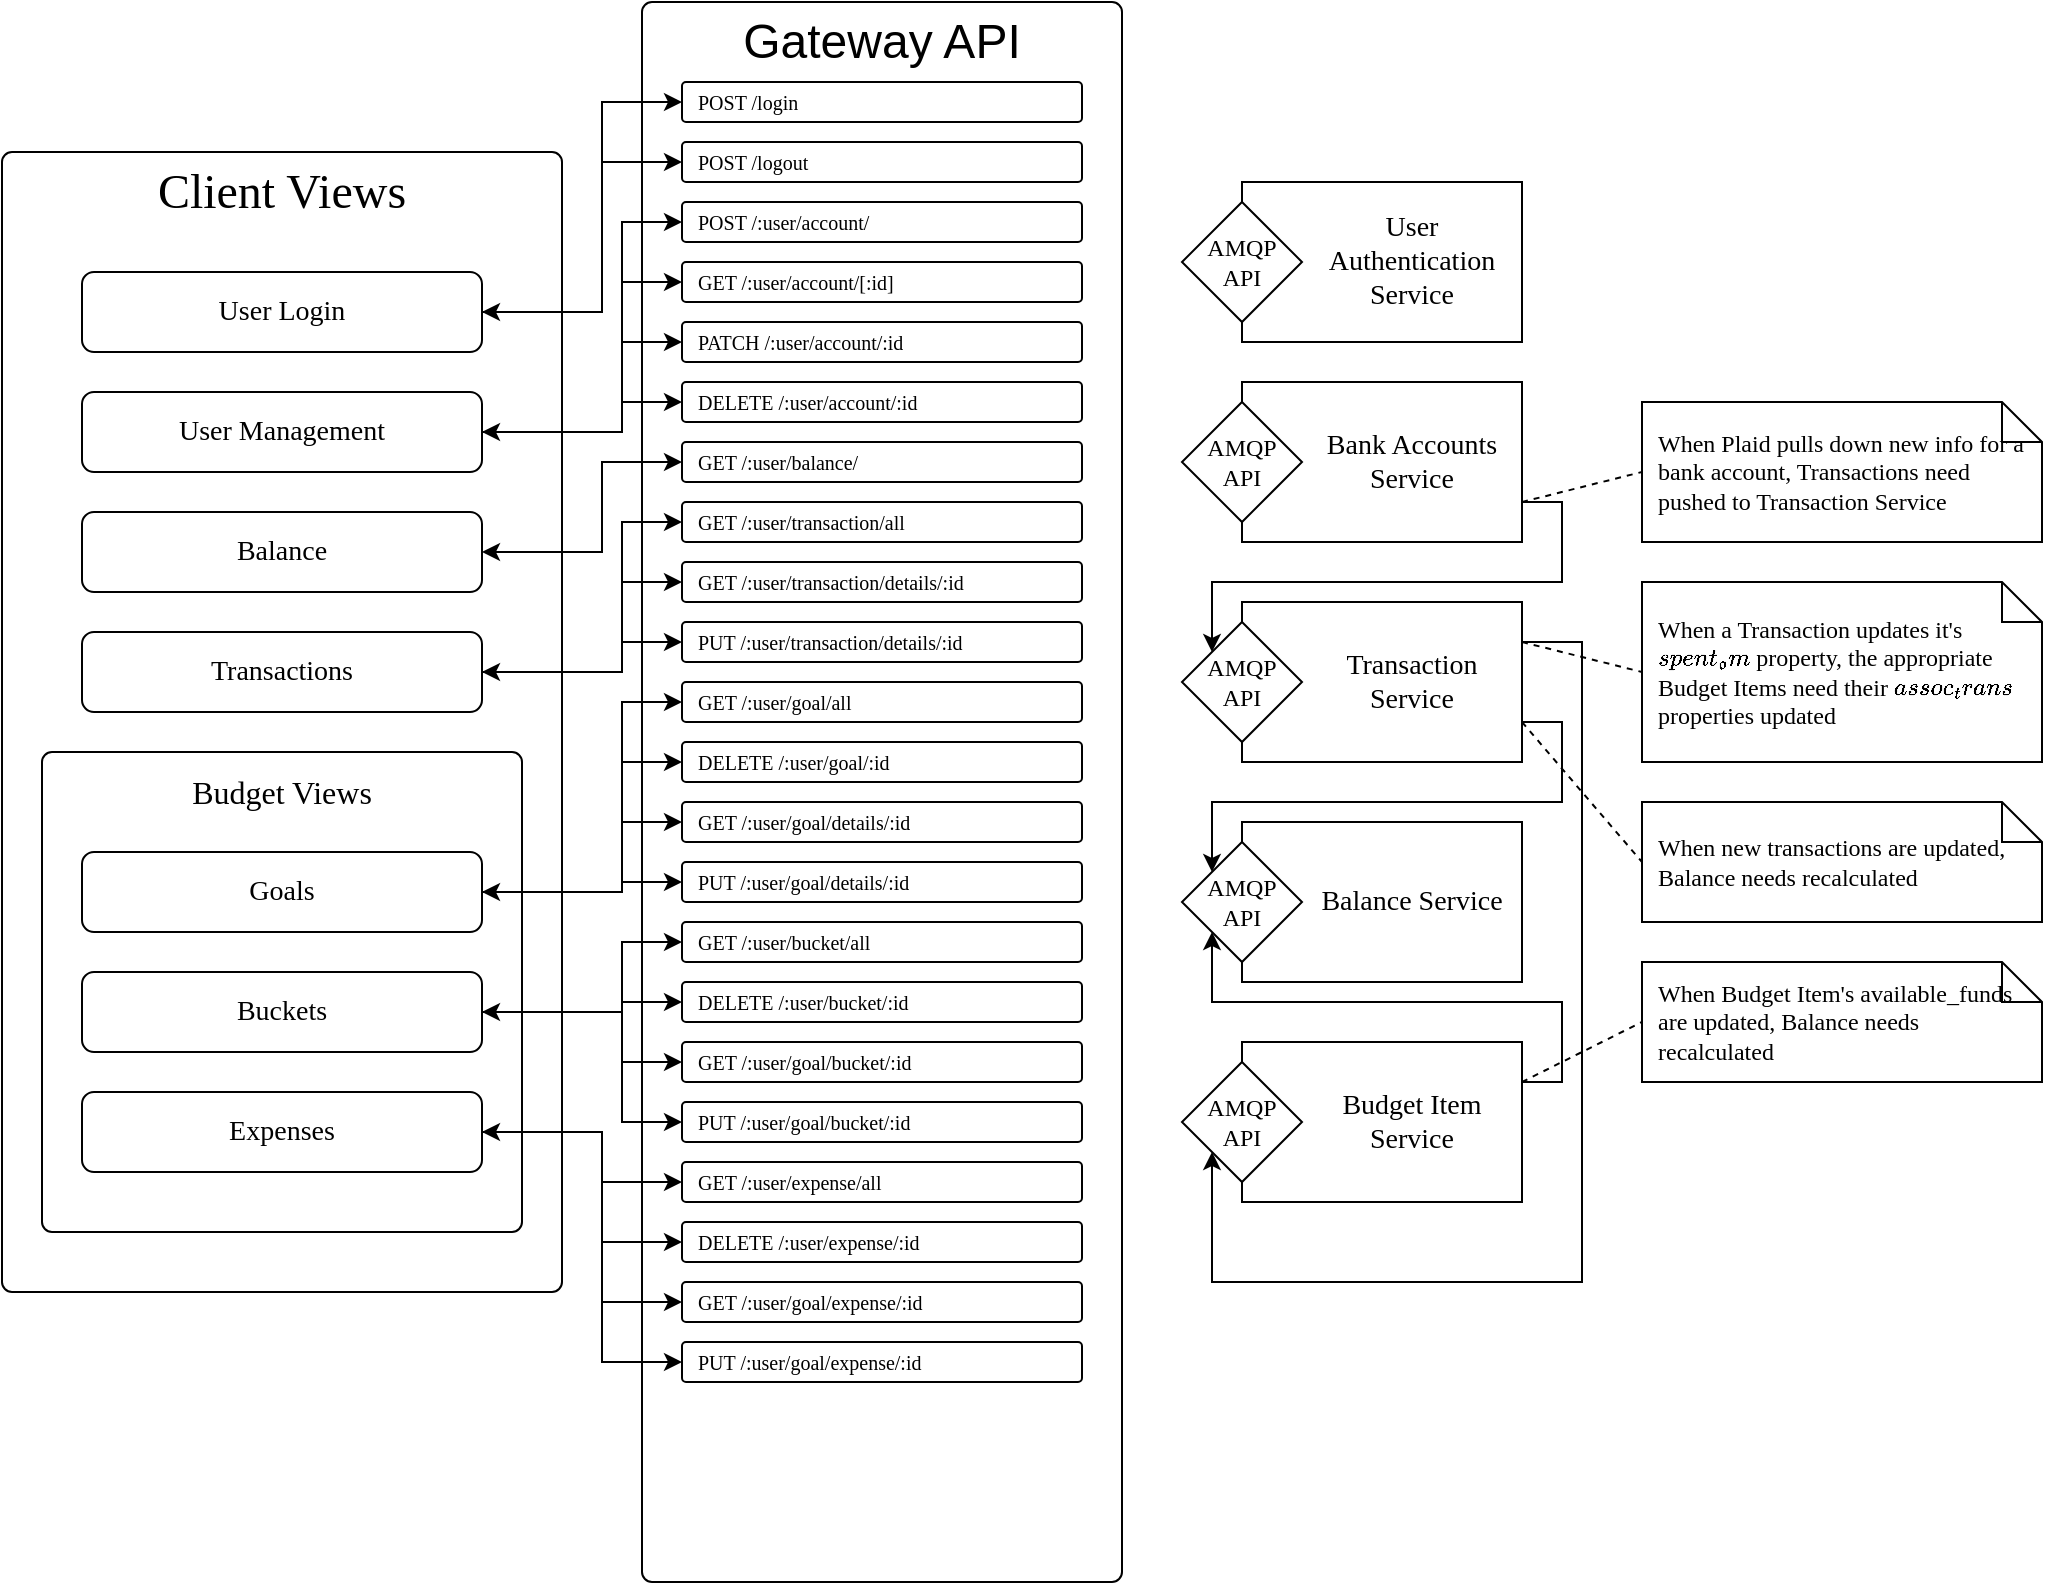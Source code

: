 <mxfile version="14.2.3" type="github">
  <diagram name="Page-1" id="9f46799a-70d6-7492-0946-bef42562c5a5">
    <mxGraphModel dx="1108" dy="791" grid="1" gridSize="10" guides="1" tooltips="1" connect="1" arrows="1" fold="1" page="1" pageScale="1" pageWidth="1100" pageHeight="850" background="#ffffff" math="0" shadow="0">
      <root>
        <mxCell id="0" />
        <mxCell id="1" parent="0" />
        <mxCell id="WWAp1A02eeEXavUCdxNv-20" value="" style="group;fontFamily=Verdana;" parent="1" vertex="1" connectable="0">
          <mxGeometry x="630" y="130" width="170" height="80" as="geometry" />
        </mxCell>
        <mxCell id="WWAp1A02eeEXavUCdxNv-17" value="" style="html=1;dashed=0;whitespace=wrap;whiteSpace=wrap;fontFamily=Verdana;" parent="WWAp1A02eeEXavUCdxNv-20" vertex="1">
          <mxGeometry x="30" width="140" height="80" as="geometry" />
        </mxCell>
        <mxCell id="WWAp1A02eeEXavUCdxNv-18" value="&lt;div&gt;AMQP &lt;br&gt;&lt;/div&gt;&lt;div&gt;API&lt;/div&gt;" style="shape=rhombus;html=1;dashed=0;whitespace=wrap;perimeter=rhombusPerimeter;whiteSpace=wrap;fontSize=12;fontFamily=Verdana;" parent="WWAp1A02eeEXavUCdxNv-20" vertex="1">
          <mxGeometry y="10" width="60" height="60" as="geometry" />
        </mxCell>
        <mxCell id="WWAp1A02eeEXavUCdxNv-19" value="User Authentication Service" style="text;html=1;strokeColor=none;fillColor=none;align=center;verticalAlign=middle;whiteSpace=wrap;rounded=0;dashed=1;fontSize=14;fontFamily=Verdana;" parent="WWAp1A02eeEXavUCdxNv-20" vertex="1">
          <mxGeometry x="60" width="110" height="80" as="geometry" />
        </mxCell>
        <mxCell id="WWAp1A02eeEXavUCdxNv-25" value="" style="group;fontFamily=Verdana;" parent="1" vertex="1" connectable="0">
          <mxGeometry x="630" y="230" width="170" height="80" as="geometry" />
        </mxCell>
        <mxCell id="WWAp1A02eeEXavUCdxNv-26" value="" style="html=1;dashed=0;whitespace=wrap;whiteSpace=wrap;fontFamily=Verdana;" parent="WWAp1A02eeEXavUCdxNv-25" vertex="1">
          <mxGeometry x="30" width="140" height="80" as="geometry" />
        </mxCell>
        <mxCell id="WWAp1A02eeEXavUCdxNv-27" value="&lt;div&gt;AMQP &lt;br&gt;&lt;/div&gt;&lt;div&gt;API&lt;/div&gt;" style="shape=rhombus;html=1;dashed=0;whitespace=wrap;perimeter=rhombusPerimeter;whiteSpace=wrap;fontSize=12;fontFamily=Verdana;" parent="WWAp1A02eeEXavUCdxNv-25" vertex="1">
          <mxGeometry y="10" width="60" height="60" as="geometry" />
        </mxCell>
        <mxCell id="WWAp1A02eeEXavUCdxNv-28" value="Bank Accounts Service" style="text;html=1;strokeColor=none;fillColor=none;align=center;verticalAlign=middle;whiteSpace=wrap;rounded=0;dashed=1;fontSize=14;fontFamily=Verdana;" parent="WWAp1A02eeEXavUCdxNv-25" vertex="1">
          <mxGeometry x="60" width="110" height="80" as="geometry" />
        </mxCell>
        <mxCell id="WWAp1A02eeEXavUCdxNv-29" value="" style="group;fontFamily=Verdana;" parent="1" vertex="1" connectable="0">
          <mxGeometry x="630" y="340" width="170" height="190" as="geometry" />
        </mxCell>
        <mxCell id="WWAp1A02eeEXavUCdxNv-30" value="" style="html=1;dashed=0;whitespace=wrap;whiteSpace=wrap;fontFamily=Verdana;" parent="WWAp1A02eeEXavUCdxNv-29" vertex="1">
          <mxGeometry x="30" width="140" height="80" as="geometry" />
        </mxCell>
        <mxCell id="WWAp1A02eeEXavUCdxNv-31" value="&lt;div&gt;AMQP &lt;br&gt;&lt;/div&gt;&lt;div&gt;API&lt;/div&gt;" style="shape=rhombus;html=1;dashed=0;whitespace=wrap;perimeter=rhombusPerimeter;whiteSpace=wrap;fontSize=12;fontFamily=Verdana;" parent="WWAp1A02eeEXavUCdxNv-29" vertex="1">
          <mxGeometry y="10" width="60" height="60" as="geometry" />
        </mxCell>
        <mxCell id="WWAp1A02eeEXavUCdxNv-32" value="Transaction Service" style="text;html=1;strokeColor=none;fillColor=none;align=center;verticalAlign=middle;whiteSpace=wrap;rounded=0;dashed=1;fontSize=14;fontFamily=Verdana;" parent="WWAp1A02eeEXavUCdxNv-29" vertex="1">
          <mxGeometry x="60" width="110" height="80" as="geometry" />
        </mxCell>
        <mxCell id="-1fxc4yib7ofRESS5T0K-24" value="Balance Service" style="text;html=1;strokeColor=none;fillColor=none;align=center;verticalAlign=middle;whiteSpace=wrap;rounded=0;dashed=1;fontSize=14;fontFamily=Verdana;" parent="WWAp1A02eeEXavUCdxNv-29" vertex="1">
          <mxGeometry x="60" y="110" width="110" height="80" as="geometry" />
        </mxCell>
        <mxCell id="ln_ZyMrxEjAvicW-0nf5-8" value="" style="group;fontFamily=Verdana;" parent="1" vertex="1" connectable="0">
          <mxGeometry x="630" y="560" width="170" height="80" as="geometry" />
        </mxCell>
        <mxCell id="ln_ZyMrxEjAvicW-0nf5-9" value="" style="html=1;dashed=0;whitespace=wrap;whiteSpace=wrap;fontFamily=Verdana;" parent="ln_ZyMrxEjAvicW-0nf5-8" vertex="1">
          <mxGeometry x="30" width="140" height="80" as="geometry" />
        </mxCell>
        <mxCell id="ln_ZyMrxEjAvicW-0nf5-10" value="&lt;div&gt;AMQP &lt;br&gt;&lt;/div&gt;&lt;div&gt;API&lt;/div&gt;" style="shape=rhombus;html=1;dashed=0;whitespace=wrap;perimeter=rhombusPerimeter;whiteSpace=wrap;fontSize=12;fontFamily=Verdana;" parent="ln_ZyMrxEjAvicW-0nf5-8" vertex="1">
          <mxGeometry y="10" width="60" height="60" as="geometry" />
        </mxCell>
        <mxCell id="ln_ZyMrxEjAvicW-0nf5-11" value="Budget Item Service" style="text;html=1;strokeColor=none;fillColor=none;align=center;verticalAlign=middle;whiteSpace=wrap;rounded=0;dashed=1;fontSize=14;fontFamily=Verdana;" parent="ln_ZyMrxEjAvicW-0nf5-8" vertex="1">
          <mxGeometry x="60" width="110" height="80" as="geometry" />
        </mxCell>
        <mxCell id="ln_ZyMrxEjAvicW-0nf5-20" value="" style="group;fontFamily=Verdana;" parent="1" vertex="1" connectable="0">
          <mxGeometry x="630" y="450" width="170" height="80" as="geometry" />
        </mxCell>
        <mxCell id="ln_ZyMrxEjAvicW-0nf5-21" value="" style="html=1;dashed=0;whitespace=wrap;whiteSpace=wrap;fontFamily=Verdana;" parent="ln_ZyMrxEjAvicW-0nf5-20" vertex="1">
          <mxGeometry x="30" width="140" height="80" as="geometry" />
        </mxCell>
        <mxCell id="ln_ZyMrxEjAvicW-0nf5-22" value="&lt;div&gt;AMQP &lt;br&gt;&lt;/div&gt;&lt;div&gt;API&lt;/div&gt;" style="shape=rhombus;html=1;dashed=0;whitespace=wrap;perimeter=rhombusPerimeter;whiteSpace=wrap;fontSize=12;fontFamily=Verdana;" parent="ln_ZyMrxEjAvicW-0nf5-20" vertex="1">
          <mxGeometry y="10" width="60" height="60" as="geometry" />
        </mxCell>
        <mxCell id="ln_ZyMrxEjAvicW-0nf5-23" value="Balance Service" style="text;html=1;strokeColor=none;fillColor=none;align=center;verticalAlign=middle;whiteSpace=wrap;rounded=0;dashed=1;fontSize=14;fontFamily=Verdana;" parent="ln_ZyMrxEjAvicW-0nf5-20" vertex="1">
          <mxGeometry x="60" width="110" height="80" as="geometry" />
        </mxCell>
        <mxCell id="ln_ZyMrxEjAvicW-0nf5-34" style="edgeStyle=orthogonalEdgeStyle;rounded=0;orthogonalLoop=1;jettySize=auto;html=1;exitX=1;exitY=0.75;exitDx=0;exitDy=0;startArrow=none;startFill=0;entryX=0;entryY=0;entryDx=0;entryDy=0;fontFamily=Verdana;" parent="1" source="WWAp1A02eeEXavUCdxNv-32" target="ln_ZyMrxEjAvicW-0nf5-22" edge="1">
          <mxGeometry relative="1" as="geometry">
            <mxPoint x="870" y="370" as="targetPoint" />
          </mxGeometry>
        </mxCell>
        <mxCell id="ln_ZyMrxEjAvicW-0nf5-35" style="edgeStyle=orthogonalEdgeStyle;rounded=0;orthogonalLoop=1;jettySize=auto;html=1;exitX=1;exitY=0.75;exitDx=0;exitDy=0;entryX=0;entryY=0;entryDx=0;entryDy=0;fontFamily=Verdana;" parent="1" source="WWAp1A02eeEXavUCdxNv-28" target="WWAp1A02eeEXavUCdxNv-31" edge="1">
          <mxGeometry relative="1" as="geometry" />
        </mxCell>
        <mxCell id="ln_ZyMrxEjAvicW-0nf5-33" style="edgeStyle=orthogonalEdgeStyle;rounded=0;orthogonalLoop=1;jettySize=auto;html=1;exitX=1;exitY=0.25;exitDx=0;exitDy=0;entryX=0;entryY=1;entryDx=0;entryDy=0;fontFamily=Verdana;" parent="1" source="ln_ZyMrxEjAvicW-0nf5-11" target="ln_ZyMrxEjAvicW-0nf5-22" edge="1">
          <mxGeometry relative="1" as="geometry">
            <mxPoint x="790" y="590" as="sourcePoint" />
          </mxGeometry>
        </mxCell>
        <mxCell id="FyMcj3_5UNK_IZjX0zsP-1" style="edgeStyle=orthogonalEdgeStyle;rounded=0;orthogonalLoop=1;jettySize=auto;html=1;startArrow=none;startFill=0;entryX=0;entryY=1;entryDx=0;entryDy=0;exitX=1;exitY=0.25;exitDx=0;exitDy=0;fontFamily=Verdana;" parent="1" source="WWAp1A02eeEXavUCdxNv-32" target="ln_ZyMrxEjAvicW-0nf5-10" edge="1">
          <mxGeometry relative="1" as="geometry">
            <mxPoint x="860" y="640" as="targetPoint" />
            <Array as="points">
              <mxPoint x="830" y="360" />
              <mxPoint x="830" y="680" />
              <mxPoint x="645" y="680" />
            </Array>
          </mxGeometry>
        </mxCell>
        <mxCell id="-1fxc4yib7ofRESS5T0K-5" value="" style="endArrow=none;dashed=1;html=1;entryX=0;entryY=0.5;entryDx=0;entryDy=0;entryPerimeter=0;exitX=1;exitY=0.75;exitDx=0;exitDy=0;fontFamily=Verdana;" parent="1" source="WWAp1A02eeEXavUCdxNv-28" target="-1fxc4yib7ofRESS5T0K-1" edge="1">
          <mxGeometry width="50" height="50" relative="1" as="geometry">
            <mxPoint x="870" y="480" as="sourcePoint" />
            <mxPoint x="980" y="400" as="targetPoint" />
          </mxGeometry>
        </mxCell>
        <mxCell id="-1fxc4yib7ofRESS5T0K-7" value="" style="endArrow=none;dashed=1;html=1;entryX=0;entryY=0.5;entryDx=0;entryDy=0;entryPerimeter=0;exitX=1;exitY=0.25;exitDx=0;exitDy=0;fontFamily=Verdana;" parent="1" source="WWAp1A02eeEXavUCdxNv-32" target="-1fxc4yib7ofRESS5T0K-6" edge="1">
          <mxGeometry width="50" height="50" relative="1" as="geometry">
            <mxPoint x="800" y="540" as="sourcePoint" />
            <mxPoint x="910" y="460" as="targetPoint" />
          </mxGeometry>
        </mxCell>
        <mxCell id="-1fxc4yib7ofRESS5T0K-1" value="When Plaid pulls down new info for a bank account, Transactions need pushed to Transaction Service" style="shape=note;size=20;whiteSpace=wrap;html=1;spacing=8;align=left;fontFamily=Verdana;" parent="1" vertex="1">
          <mxGeometry x="860" y="240" width="200" height="70" as="geometry" />
        </mxCell>
        <mxCell id="-1fxc4yib7ofRESS5T0K-6" value="When a Transaction updates it&#39;s `spent_from` property, the appropriate Budget Items need their `assoc_trans` properties updated" style="shape=note;size=20;whiteSpace=wrap;html=1;spacing=8;align=left;fontFamily=Verdana;" parent="1" vertex="1">
          <mxGeometry x="860" y="330" width="200" height="90" as="geometry" />
        </mxCell>
        <mxCell id="-1fxc4yib7ofRESS5T0K-9" value="" style="endArrow=none;dashed=1;html=1;entryX=0;entryY=0.5;entryDx=0;entryDy=0;entryPerimeter=0;exitX=1;exitY=0.75;exitDx=0;exitDy=0;fontFamily=Verdana;" parent="1" source="WWAp1A02eeEXavUCdxNv-32" target="-1fxc4yib7ofRESS5T0K-10" edge="1">
          <mxGeometry width="50" height="50" relative="1" as="geometry">
            <mxPoint x="790" y="465" as="sourcePoint" />
            <mxPoint x="910" y="565" as="targetPoint" />
          </mxGeometry>
        </mxCell>
        <mxCell id="-1fxc4yib7ofRESS5T0K-10" value="When new transactions are updated, Balance needs recalculated" style="shape=note;size=20;whiteSpace=wrap;html=1;spacing=8;align=left;fontFamily=Verdana;" parent="1" vertex="1">
          <mxGeometry x="860" y="440" width="200" height="60" as="geometry" />
        </mxCell>
        <mxCell id="-1fxc4yib7ofRESS5T0K-11" value="" style="endArrow=none;dashed=1;html=1;entryX=0;entryY=0.5;entryDx=0;entryDy=0;entryPerimeter=0;exitX=1;exitY=0.25;exitDx=0;exitDy=0;fontFamily=Verdana;" parent="1" source="ln_ZyMrxEjAvicW-0nf5-11" target="-1fxc4yib7ofRESS5T0K-12" edge="1">
          <mxGeometry width="50" height="50" relative="1" as="geometry">
            <mxPoint x="793" y="488" as="sourcePoint" />
            <mxPoint x="910" y="645" as="targetPoint" />
          </mxGeometry>
        </mxCell>
        <mxCell id="-1fxc4yib7ofRESS5T0K-12" value="When Budget Item&#39;s available_funds are updated, Balance needs recalculated" style="shape=note;size=20;whiteSpace=wrap;html=1;spacing=8;align=left;fontFamily=Verdana;" parent="1" vertex="1">
          <mxGeometry x="860" y="520" width="200" height="60" as="geometry" />
        </mxCell>
        <mxCell id="-1fxc4yib7ofRESS5T0K-19" value="" style="rounded=1;absoluteArcSize=1;html=1;arcSize=10;align=left;" parent="1" vertex="1">
          <mxGeometry x="40" y="115" width="280" height="570" as="geometry" />
        </mxCell>
        <mxCell id="-1fxc4yib7ofRESS5T0K-37" value="" style="rounded=1;absoluteArcSize=1;html=1;arcSize=10;whiteSpace=wrap;points=[];strokeColor=inherit;fillColor=inherit;" parent="-1fxc4yib7ofRESS5T0K-19" vertex="1">
          <mxGeometry x="20" y="300" width="240" height="240" as="geometry" />
        </mxCell>
        <mxCell id="-1fxc4yib7ofRESS5T0K-20" value="Client Views" style="html=1;shape=mxgraph.er.anchor;whiteSpace=wrap;fontFamily=Verdana;fontSize=24;" parent="-1fxc4yib7ofRESS5T0K-19" vertex="1">
          <mxGeometry width="280" height="40" as="geometry" />
        </mxCell>
        <mxCell id="-1fxc4yib7ofRESS5T0K-22" value="User Login" style="whiteSpace=wrap;html=1;align=center;rounded=1;fontFamily=Verdana;fontSize=14;" parent="-1fxc4yib7ofRESS5T0K-19" vertex="1">
          <mxGeometry x="40" y="60" width="200" height="40" as="geometry" />
        </mxCell>
        <mxCell id="-1fxc4yib7ofRESS5T0K-25" value="&lt;div&gt;User Management&lt;/div&gt;" style="whiteSpace=wrap;html=1;align=center;rounded=1;fontFamily=Verdana;fontSize=14;" parent="-1fxc4yib7ofRESS5T0K-19" vertex="1">
          <mxGeometry x="40" y="120" width="200" height="40" as="geometry" />
        </mxCell>
        <mxCell id="-1fxc4yib7ofRESS5T0K-26" value="Balance" style="whiteSpace=wrap;html=1;align=center;rounded=1;fontFamily=Verdana;fontSize=14;" parent="-1fxc4yib7ofRESS5T0K-19" vertex="1">
          <mxGeometry x="40" y="180" width="200" height="40" as="geometry" />
        </mxCell>
        <mxCell id="-1fxc4yib7ofRESS5T0K-27" value="Transactions" style="whiteSpace=wrap;html=1;align=center;rounded=1;fontFamily=Verdana;fontSize=14;" parent="-1fxc4yib7ofRESS5T0K-19" vertex="1">
          <mxGeometry x="40" y="240" width="200" height="40" as="geometry" />
        </mxCell>
        <mxCell id="-1fxc4yib7ofRESS5T0K-38" value="Budget Views" style="text;html=1;strokeColor=none;fillColor=none;align=center;verticalAlign=middle;whiteSpace=wrap;rounded=0;fontFamily=Verdana;fontSize=16;" parent="-1fxc4yib7ofRESS5T0K-19" vertex="1">
          <mxGeometry x="20" y="300" width="240" height="40" as="geometry" />
        </mxCell>
        <mxCell id="-1fxc4yib7ofRESS5T0K-28" value="Goals" style="whiteSpace=wrap;html=1;align=center;rounded=1;fontFamily=Verdana;fontSize=14;" parent="-1fxc4yib7ofRESS5T0K-19" vertex="1">
          <mxGeometry x="40" y="350" width="200" height="40" as="geometry" />
        </mxCell>
        <mxCell id="-1fxc4yib7ofRESS5T0K-29" value="Buckets" style="whiteSpace=wrap;html=1;align=center;rounded=1;fontFamily=Verdana;fontSize=14;" parent="-1fxc4yib7ofRESS5T0K-19" vertex="1">
          <mxGeometry x="40" y="410" width="200" height="40" as="geometry" />
        </mxCell>
        <mxCell id="-1fxc4yib7ofRESS5T0K-30" value="Expenses" style="whiteSpace=wrap;html=1;align=center;rounded=1;fontFamily=Verdana;fontSize=14;" parent="-1fxc4yib7ofRESS5T0K-19" vertex="1">
          <mxGeometry x="40" y="470" width="200" height="40" as="geometry" />
        </mxCell>
        <mxCell id="-1fxc4yib7ofRESS5T0K-52" value="" style="rounded=1;absoluteArcSize=1;html=1;arcSize=10;strokeColor=#000000;fontFamily=Verdana;fontSize=16;align=left;" parent="1" vertex="1">
          <mxGeometry x="360" y="40" width="240" height="790" as="geometry" />
        </mxCell>
        <mxCell id="-1fxc4yib7ofRESS5T0K-90" style="edgeStyle=elbowEdgeStyle;rounded=0;orthogonalLoop=1;jettySize=auto;html=1;exitX=1;exitY=0.5;exitDx=0;exitDy=0;entryX=0;entryY=0.5;entryDx=0;entryDy=0;fontFamily=Verdana;fontSize=10;" parent="1" source="-1fxc4yib7ofRESS5T0K-25" target="-1fxc4yib7ofRESS5T0K-66" edge="1">
          <mxGeometry relative="1" as="geometry">
            <Array as="points">
              <mxPoint x="350" y="240" />
            </Array>
          </mxGeometry>
        </mxCell>
        <mxCell id="-1fxc4yib7ofRESS5T0K-91" style="edgeStyle=elbowEdgeStyle;rounded=0;orthogonalLoop=1;jettySize=auto;html=1;exitX=1;exitY=0.5;exitDx=0;exitDy=0;entryX=0;entryY=0.5;entryDx=0;entryDy=0;fontFamily=Verdana;fontSize=10;" parent="1" source="-1fxc4yib7ofRESS5T0K-22" target="-1fxc4yib7ofRESS5T0K-60" edge="1">
          <mxGeometry relative="1" as="geometry">
            <Array as="points">
              <mxPoint x="340" y="100" />
              <mxPoint x="350" y="180" />
            </Array>
          </mxGeometry>
        </mxCell>
        <mxCell id="-1fxc4yib7ofRESS5T0K-92" style="edgeStyle=elbowEdgeStyle;rounded=0;orthogonalLoop=1;jettySize=auto;html=1;exitX=1;exitY=0.5;exitDx=0;exitDy=0;entryX=0;entryY=0.5;entryDx=0;entryDy=0;fontFamily=Verdana;fontSize=10;startArrow=classic;startFill=1;" parent="1" source="-1fxc4yib7ofRESS5T0K-22" target="-1fxc4yib7ofRESS5T0K-61" edge="1">
          <mxGeometry relative="1" as="geometry">
            <Array as="points">
              <mxPoint x="340" y="130" />
              <mxPoint x="350" y="195" />
            </Array>
          </mxGeometry>
        </mxCell>
        <mxCell id="-1fxc4yib7ofRESS5T0K-93" style="edgeStyle=elbowEdgeStyle;rounded=0;orthogonalLoop=1;jettySize=auto;html=1;exitX=1;exitY=0.5;exitDx=0;exitDy=0;entryX=0;entryY=0.5;entryDx=0;entryDy=0;fontFamily=Verdana;fontSize=10;" parent="1" source="-1fxc4yib7ofRESS5T0K-25" target="-1fxc4yib7ofRESS5T0K-77" edge="1">
          <mxGeometry relative="1" as="geometry">
            <Array as="points">
              <mxPoint x="350" y="255" />
            </Array>
          </mxGeometry>
        </mxCell>
        <mxCell id="-1fxc4yib7ofRESS5T0K-94" style="edgeStyle=elbowEdgeStyle;rounded=0;orthogonalLoop=1;jettySize=auto;html=1;exitX=1;exitY=0.5;exitDx=0;exitDy=0;entryX=0;entryY=0.5;entryDx=0;entryDy=0;fontFamily=Verdana;fontSize=10;" parent="1" source="-1fxc4yib7ofRESS5T0K-25" target="-1fxc4yib7ofRESS5T0K-67" edge="1">
          <mxGeometry relative="1" as="geometry">
            <Array as="points">
              <mxPoint x="350" y="270" />
            </Array>
          </mxGeometry>
        </mxCell>
        <mxCell id="-1fxc4yib7ofRESS5T0K-95" style="edgeStyle=elbowEdgeStyle;rounded=0;orthogonalLoop=1;jettySize=auto;html=1;exitX=1;exitY=0.5;exitDx=0;exitDy=0;entryX=0;entryY=0.5;entryDx=0;entryDy=0;fontFamily=Verdana;fontSize=10;startArrow=classic;startFill=1;" parent="1" source="-1fxc4yib7ofRESS5T0K-25" target="-1fxc4yib7ofRESS5T0K-80" edge="1">
          <mxGeometry relative="1" as="geometry">
            <Array as="points">
              <mxPoint x="350" y="270" />
            </Array>
          </mxGeometry>
        </mxCell>
        <mxCell id="-1fxc4yib7ofRESS5T0K-96" style="edgeStyle=elbowEdgeStyle;rounded=0;orthogonalLoop=1;jettySize=auto;html=1;exitX=1;exitY=0.5;exitDx=0;exitDy=0;entryX=0;entryY=0.5;entryDx=0;entryDy=0;fontFamily=Verdana;fontSize=10;startArrow=classic;startFill=1;" parent="1" source="-1fxc4yib7ofRESS5T0K-26" target="-1fxc4yib7ofRESS5T0K-70" edge="1">
          <mxGeometry relative="1" as="geometry">
            <Array as="points">
              <mxPoint x="340" y="330" />
            </Array>
          </mxGeometry>
        </mxCell>
        <mxCell id="-1fxc4yib7ofRESS5T0K-97" style="edgeStyle=elbowEdgeStyle;rounded=0;orthogonalLoop=1;jettySize=auto;html=1;exitX=1;exitY=0.5;exitDx=0;exitDy=0;entryX=0;entryY=0.5;entryDx=0;entryDy=0;fontFamily=Verdana;fontSize=10;" parent="1" source="-1fxc4yib7ofRESS5T0K-27" target="-1fxc4yib7ofRESS5T0K-71" edge="1">
          <mxGeometry relative="1" as="geometry">
            <Array as="points">
              <mxPoint x="350" y="380" />
            </Array>
          </mxGeometry>
        </mxCell>
        <mxCell id="-1fxc4yib7ofRESS5T0K-98" style="edgeStyle=elbowEdgeStyle;rounded=0;orthogonalLoop=1;jettySize=auto;html=1;exitX=1;exitY=0.5;exitDx=0;exitDy=0;entryX=0;entryY=0.5;entryDx=0;entryDy=0;fontFamily=Verdana;fontSize=10;" parent="1" source="-1fxc4yib7ofRESS5T0K-27" target="-1fxc4yib7ofRESS5T0K-72" edge="1">
          <mxGeometry relative="1" as="geometry">
            <Array as="points">
              <mxPoint x="350" y="390" />
            </Array>
          </mxGeometry>
        </mxCell>
        <mxCell id="-1fxc4yib7ofRESS5T0K-99" style="edgeStyle=elbowEdgeStyle;rounded=0;orthogonalLoop=1;jettySize=auto;html=1;exitX=1;exitY=0.5;exitDx=0;exitDy=0;entryX=0;entryY=0.5;entryDx=0;entryDy=0;fontFamily=Verdana;fontSize=10;startArrow=classic;startFill=1;" parent="1" source="-1fxc4yib7ofRESS5T0K-27" target="-1fxc4yib7ofRESS5T0K-73" edge="1">
          <mxGeometry relative="1" as="geometry">
            <Array as="points">
              <mxPoint x="350" y="360" />
            </Array>
          </mxGeometry>
        </mxCell>
        <mxCell id="-1fxc4yib7ofRESS5T0K-100" style="edgeStyle=elbowEdgeStyle;rounded=0;orthogonalLoop=1;jettySize=auto;html=1;exitX=1;exitY=0.5;exitDx=0;exitDy=0;entryX=0;entryY=0.5;entryDx=0;entryDy=0;fontFamily=Verdana;fontSize=10;" parent="1" source="-1fxc4yib7ofRESS5T0K-28" target="-1fxc4yib7ofRESS5T0K-81" edge="1">
          <mxGeometry relative="1" as="geometry">
            <Array as="points">
              <mxPoint x="350" y="480" />
            </Array>
          </mxGeometry>
        </mxCell>
        <mxCell id="-1fxc4yib7ofRESS5T0K-101" style="edgeStyle=elbowEdgeStyle;rounded=0;orthogonalLoop=1;jettySize=auto;html=1;exitX=1;exitY=0.5;exitDx=0;exitDy=0;entryX=0;entryY=0.5;entryDx=0;entryDy=0;fontFamily=Verdana;fontSize=10;" parent="1" source="-1fxc4yib7ofRESS5T0K-28" target="-1fxc4yib7ofRESS5T0K-84" edge="1">
          <mxGeometry relative="1" as="geometry">
            <Array as="points">
              <mxPoint x="350" y="490" />
            </Array>
          </mxGeometry>
        </mxCell>
        <mxCell id="-1fxc4yib7ofRESS5T0K-102" style="edgeStyle=elbowEdgeStyle;rounded=0;orthogonalLoop=1;jettySize=auto;html=1;exitX=1;exitY=0.5;exitDx=0;exitDy=0;entryX=0;entryY=0.5;entryDx=0;entryDy=0;fontFamily=Verdana;fontSize=10;" parent="1" source="-1fxc4yib7ofRESS5T0K-28" target="-1fxc4yib7ofRESS5T0K-82" edge="1">
          <mxGeometry relative="1" as="geometry">
            <Array as="points">
              <mxPoint x="350" y="490" />
            </Array>
          </mxGeometry>
        </mxCell>
        <mxCell id="-1fxc4yib7ofRESS5T0K-103" style="edgeStyle=elbowEdgeStyle;rounded=0;orthogonalLoop=1;jettySize=auto;html=1;exitX=1;exitY=0.5;exitDx=0;exitDy=0;entryX=0;entryY=0.5;entryDx=0;entryDy=0;fontFamily=Verdana;fontSize=10;startArrow=classic;startFill=1;" parent="1" source="-1fxc4yib7ofRESS5T0K-28" target="-1fxc4yib7ofRESS5T0K-83" edge="1">
          <mxGeometry relative="1" as="geometry">
            <Array as="points">
              <mxPoint x="350" y="490" />
            </Array>
          </mxGeometry>
        </mxCell>
        <mxCell id="-1fxc4yib7ofRESS5T0K-53" value="&lt;font style=&quot;font-size: 24px&quot;&gt;Gateway API&lt;br&gt;&lt;/font&gt;" style="html=1;shape=mxgraph.er.anchor;whiteSpace=wrap;" parent="1" vertex="1">
          <mxGeometry x="360" y="40" width="240" height="40" as="geometry" />
        </mxCell>
        <mxCell id="-1fxc4yib7ofRESS5T0K-60" value="&lt;div&gt;POST /login&lt;/div&gt;" style="rounded=1;arcSize=10;whiteSpace=wrap;html=1;align=left;strokeColor=#000000;fontFamily=Verdana;fontSize=10;spacing=8;" parent="1" vertex="1">
          <mxGeometry x="380" y="80" width="200" height="20" as="geometry" />
        </mxCell>
        <mxCell id="-1fxc4yib7ofRESS5T0K-61" value="&lt;div&gt;POST /logout&lt;/div&gt;" style="rounded=1;arcSize=10;whiteSpace=wrap;html=1;align=left;strokeColor=#000000;fontFamily=Verdana;fontSize=10;spacing=8;" parent="1" vertex="1">
          <mxGeometry x="380" y="110" width="200" height="20" as="geometry" />
        </mxCell>
        <mxCell id="-1fxc4yib7ofRESS5T0K-66" value="&lt;div&gt;POST /:user/account/&lt;/div&gt;" style="rounded=1;arcSize=10;whiteSpace=wrap;html=1;align=left;strokeColor=#000000;fontFamily=Verdana;fontSize=10;spacing=8;" parent="1" vertex="1">
          <mxGeometry x="380" y="140" width="200" height="20" as="geometry" />
        </mxCell>
        <mxCell id="-1fxc4yib7ofRESS5T0K-67" value="&lt;div&gt;PATCH /:user/account/:id&lt;/div&gt;" style="rounded=1;arcSize=10;whiteSpace=wrap;html=1;align=left;strokeColor=#000000;fontFamily=Verdana;fontSize=10;spacing=8;" parent="1" vertex="1">
          <mxGeometry x="380" y="200" width="200" height="20" as="geometry" />
        </mxCell>
        <mxCell id="-1fxc4yib7ofRESS5T0K-70" value="&lt;div&gt;GET /:user/balance/&lt;/div&gt;" style="rounded=1;arcSize=10;whiteSpace=wrap;html=1;align=left;strokeColor=#000000;fontFamily=Verdana;fontSize=10;spacing=8;" parent="1" vertex="1">
          <mxGeometry x="380" y="260" width="200" height="20" as="geometry" />
        </mxCell>
        <mxCell id="-1fxc4yib7ofRESS5T0K-71" value="&lt;div&gt;GET /:user/transaction/all&lt;/div&gt;" style="rounded=1;arcSize=10;whiteSpace=wrap;html=1;align=left;strokeColor=#000000;fontFamily=Verdana;fontSize=10;spacing=8;" parent="1" vertex="1">
          <mxGeometry x="380" y="290" width="200" height="20" as="geometry" />
        </mxCell>
        <mxCell id="-1fxc4yib7ofRESS5T0K-72" value="&lt;div&gt;GET /:user/transaction/details/:id&lt;/div&gt;" style="rounded=1;arcSize=10;whiteSpace=wrap;html=1;align=left;strokeColor=#000000;fontFamily=Verdana;fontSize=10;spacing=8;" parent="1" vertex="1">
          <mxGeometry x="380" y="320" width="200" height="20" as="geometry" />
        </mxCell>
        <mxCell id="-1fxc4yib7ofRESS5T0K-73" value="&lt;div&gt;PUT /:user/transaction/details/:id&lt;/div&gt;" style="rounded=1;arcSize=10;whiteSpace=wrap;html=1;align=left;strokeColor=#000000;fontFamily=Verdana;fontSize=10;spacing=8;" parent="1" vertex="1">
          <mxGeometry x="380" y="350" width="200" height="20" as="geometry" />
        </mxCell>
        <mxCell id="-1fxc4yib7ofRESS5T0K-77" value="&lt;div&gt;GET /:user/account/[:id]&lt;/div&gt;" style="rounded=1;arcSize=10;whiteSpace=wrap;html=1;align=left;strokeColor=#000000;fontFamily=Verdana;fontSize=10;spacing=8;" parent="1" vertex="1">
          <mxGeometry x="380" y="170" width="200" height="20" as="geometry" />
        </mxCell>
        <mxCell id="-1fxc4yib7ofRESS5T0K-80" value="&lt;div&gt;DELETE /:user/account/:id&lt;/div&gt;" style="rounded=1;arcSize=10;whiteSpace=wrap;html=1;align=left;strokeColor=#000000;fontFamily=Verdana;fontSize=10;spacing=8;" parent="1" vertex="1">
          <mxGeometry x="380" y="230" width="200" height="20" as="geometry" />
        </mxCell>
        <mxCell id="-1fxc4yib7ofRESS5T0K-81" value="&lt;div&gt;GET /:user/goal/all&lt;/div&gt;" style="rounded=1;arcSize=10;whiteSpace=wrap;html=1;align=left;strokeColor=#000000;fontFamily=Verdana;fontSize=10;spacing=8;" parent="1" vertex="1">
          <mxGeometry x="380" y="380" width="200" height="20" as="geometry" />
        </mxCell>
        <mxCell id="-1fxc4yib7ofRESS5T0K-82" value="&lt;div&gt;GET /:user/goal/details/:id&lt;/div&gt;" style="rounded=1;arcSize=10;whiteSpace=wrap;html=1;align=left;strokeColor=#000000;fontFamily=Verdana;fontSize=10;spacing=8;" parent="1" vertex="1">
          <mxGeometry x="380" y="440" width="200" height="20" as="geometry" />
        </mxCell>
        <mxCell id="-1fxc4yib7ofRESS5T0K-83" value="&lt;div&gt;PUT /:user/goal/details/:id&lt;/div&gt;" style="rounded=1;arcSize=10;whiteSpace=wrap;html=1;align=left;strokeColor=#000000;fontFamily=Verdana;fontSize=10;spacing=8;" parent="1" vertex="1">
          <mxGeometry x="380" y="470" width="200" height="20" as="geometry" />
        </mxCell>
        <mxCell id="-1fxc4yib7ofRESS5T0K-84" value="&lt;div&gt;DELETE /:user/goal/:id&lt;/div&gt;" style="rounded=1;arcSize=10;whiteSpace=wrap;html=1;align=left;strokeColor=#000000;fontFamily=Verdana;fontSize=10;spacing=8;" parent="1" vertex="1">
          <mxGeometry x="380" y="410" width="200" height="20" as="geometry" />
        </mxCell>
        <mxCell id="-1fxc4yib7ofRESS5T0K-105" value="&lt;div&gt;PUT /:user/goal/bucket/:id&lt;/div&gt;" style="rounded=1;arcSize=10;whiteSpace=wrap;html=1;align=left;strokeColor=#000000;fontFamily=Verdana;fontSize=10;spacing=8;" parent="1" vertex="1">
          <mxGeometry x="380" y="590" width="200" height="20" as="geometry" />
        </mxCell>
        <mxCell id="-1fxc4yib7ofRESS5T0K-106" value="&lt;div&gt;GET /:user/goal/bucket/:id&lt;/div&gt;" style="rounded=1;arcSize=10;whiteSpace=wrap;html=1;align=left;strokeColor=#000000;fontFamily=Verdana;fontSize=10;spacing=8;" parent="1" vertex="1">
          <mxGeometry x="380" y="560" width="200" height="20" as="geometry" />
        </mxCell>
        <mxCell id="-1fxc4yib7ofRESS5T0K-107" value="&lt;div&gt;DELETE /:user/bucket/:id&lt;/div&gt;" style="rounded=1;arcSize=10;whiteSpace=wrap;html=1;align=left;strokeColor=#000000;fontFamily=Verdana;fontSize=10;spacing=8;" parent="1" vertex="1">
          <mxGeometry x="380" y="530" width="200" height="20" as="geometry" />
        </mxCell>
        <mxCell id="-1fxc4yib7ofRESS5T0K-108" value="&lt;div&gt;GET /:user/bucket/all&lt;/div&gt;" style="rounded=1;arcSize=10;whiteSpace=wrap;html=1;align=left;strokeColor=#000000;fontFamily=Verdana;fontSize=10;spacing=8;" parent="1" vertex="1">
          <mxGeometry x="380" y="500" width="200" height="20" as="geometry" />
        </mxCell>
        <mxCell id="Lad2l_ytfgTrja-ip1yg-1" value="&lt;div&gt;PUT /:user/goal/expense/:id&lt;/div&gt;" style="rounded=1;arcSize=10;whiteSpace=wrap;html=1;align=left;strokeColor=#000000;fontFamily=Verdana;fontSize=10;spacing=8;" vertex="1" parent="1">
          <mxGeometry x="380" y="710" width="200" height="20" as="geometry" />
        </mxCell>
        <mxCell id="Lad2l_ytfgTrja-ip1yg-2" value="&lt;div&gt;GET /:user/goal/expense/:id&lt;/div&gt;" style="rounded=1;arcSize=10;whiteSpace=wrap;html=1;align=left;strokeColor=#000000;fontFamily=Verdana;fontSize=10;spacing=8;" vertex="1" parent="1">
          <mxGeometry x="380" y="680" width="200" height="20" as="geometry" />
        </mxCell>
        <mxCell id="Lad2l_ytfgTrja-ip1yg-3" value="&lt;div&gt;DELETE /:user/expense/:id&lt;/div&gt;" style="rounded=1;arcSize=10;whiteSpace=wrap;html=1;align=left;strokeColor=#000000;fontFamily=Verdana;fontSize=10;spacing=8;" vertex="1" parent="1">
          <mxGeometry x="380" y="650" width="200" height="20" as="geometry" />
        </mxCell>
        <mxCell id="Lad2l_ytfgTrja-ip1yg-4" value="&lt;div&gt;GET /:user/expense/all&lt;/div&gt;" style="rounded=1;arcSize=10;whiteSpace=wrap;html=1;align=left;strokeColor=#000000;fontFamily=Verdana;fontSize=10;spacing=8;" vertex="1" parent="1">
          <mxGeometry x="380" y="620" width="200" height="20" as="geometry" />
        </mxCell>
        <mxCell id="Lad2l_ytfgTrja-ip1yg-5" style="edgeStyle=orthogonalEdgeStyle;rounded=0;orthogonalLoop=1;jettySize=auto;html=1;exitX=1;exitY=0.5;exitDx=0;exitDy=0;entryX=0;entryY=0.5;entryDx=0;entryDy=0;" edge="1" parent="1" source="-1fxc4yib7ofRESS5T0K-29" target="-1fxc4yib7ofRESS5T0K-108">
          <mxGeometry relative="1" as="geometry">
            <Array as="points">
              <mxPoint x="350" y="545" />
              <mxPoint x="350" y="510" />
            </Array>
          </mxGeometry>
        </mxCell>
        <mxCell id="Lad2l_ytfgTrja-ip1yg-6" style="edgeStyle=orthogonalEdgeStyle;rounded=0;orthogonalLoop=1;jettySize=auto;html=1;exitX=1;exitY=0.5;exitDx=0;exitDy=0;entryX=0;entryY=0.5;entryDx=0;entryDy=0;" edge="1" parent="1" source="-1fxc4yib7ofRESS5T0K-29" target="-1fxc4yib7ofRESS5T0K-107">
          <mxGeometry relative="1" as="geometry">
            <Array as="points">
              <mxPoint x="350" y="545" />
              <mxPoint x="350" y="540" />
            </Array>
          </mxGeometry>
        </mxCell>
        <mxCell id="Lad2l_ytfgTrja-ip1yg-7" style="edgeStyle=orthogonalEdgeStyle;rounded=0;orthogonalLoop=1;jettySize=auto;html=1;exitX=1;exitY=0.5;exitDx=0;exitDy=0;entryX=0;entryY=0.5;entryDx=0;entryDy=0;" edge="1" parent="1" source="-1fxc4yib7ofRESS5T0K-29" target="-1fxc4yib7ofRESS5T0K-106">
          <mxGeometry relative="1" as="geometry">
            <Array as="points">
              <mxPoint x="350" y="545" />
              <mxPoint x="350" y="570" />
            </Array>
          </mxGeometry>
        </mxCell>
        <mxCell id="Lad2l_ytfgTrja-ip1yg-8" style="edgeStyle=orthogonalEdgeStyle;rounded=0;orthogonalLoop=1;jettySize=auto;html=1;exitX=1;exitY=0.5;exitDx=0;exitDy=0;entryX=0;entryY=0.5;entryDx=0;entryDy=0;startArrow=classic;startFill=1;" edge="1" parent="1" source="-1fxc4yib7ofRESS5T0K-29" target="-1fxc4yib7ofRESS5T0K-105">
          <mxGeometry relative="1" as="geometry">
            <Array as="points">
              <mxPoint x="350" y="545" />
              <mxPoint x="350" y="600" />
            </Array>
          </mxGeometry>
        </mxCell>
        <mxCell id="Lad2l_ytfgTrja-ip1yg-9" style="edgeStyle=orthogonalEdgeStyle;rounded=0;orthogonalLoop=1;jettySize=auto;html=1;exitX=1;exitY=0.5;exitDx=0;exitDy=0;entryX=0;entryY=0.5;entryDx=0;entryDy=0;" edge="1" parent="1" source="-1fxc4yib7ofRESS5T0K-30" target="Lad2l_ytfgTrja-ip1yg-4">
          <mxGeometry relative="1" as="geometry">
            <Array as="points">
              <mxPoint x="340" y="605" />
              <mxPoint x="340" y="630" />
            </Array>
          </mxGeometry>
        </mxCell>
        <mxCell id="Lad2l_ytfgTrja-ip1yg-10" style="edgeStyle=orthogonalEdgeStyle;rounded=0;orthogonalLoop=1;jettySize=auto;html=1;exitX=1;exitY=0.5;exitDx=0;exitDy=0;entryX=0;entryY=0.5;entryDx=0;entryDy=0;" edge="1" parent="1" source="-1fxc4yib7ofRESS5T0K-30" target="Lad2l_ytfgTrja-ip1yg-3">
          <mxGeometry relative="1" as="geometry">
            <Array as="points">
              <mxPoint x="340" y="605" />
              <mxPoint x="340" y="660" />
            </Array>
          </mxGeometry>
        </mxCell>
        <mxCell id="Lad2l_ytfgTrja-ip1yg-11" style="edgeStyle=orthogonalEdgeStyle;rounded=0;orthogonalLoop=1;jettySize=auto;html=1;exitX=1;exitY=0.5;exitDx=0;exitDy=0;entryX=0;entryY=0.5;entryDx=0;entryDy=0;" edge="1" parent="1" source="-1fxc4yib7ofRESS5T0K-30" target="Lad2l_ytfgTrja-ip1yg-2">
          <mxGeometry relative="1" as="geometry">
            <Array as="points">
              <mxPoint x="340" y="605" />
              <mxPoint x="340" y="690" />
            </Array>
          </mxGeometry>
        </mxCell>
        <mxCell id="Lad2l_ytfgTrja-ip1yg-12" style="edgeStyle=orthogonalEdgeStyle;rounded=0;orthogonalLoop=1;jettySize=auto;html=1;exitX=1;exitY=0.5;exitDx=0;exitDy=0;entryX=0;entryY=0.5;entryDx=0;entryDy=0;startArrow=classic;startFill=1;" edge="1" parent="1" source="-1fxc4yib7ofRESS5T0K-30" target="Lad2l_ytfgTrja-ip1yg-1">
          <mxGeometry relative="1" as="geometry">
            <Array as="points">
              <mxPoint x="340" y="605" />
              <mxPoint x="340" y="720" />
            </Array>
          </mxGeometry>
        </mxCell>
      </root>
    </mxGraphModel>
  </diagram>
</mxfile>
